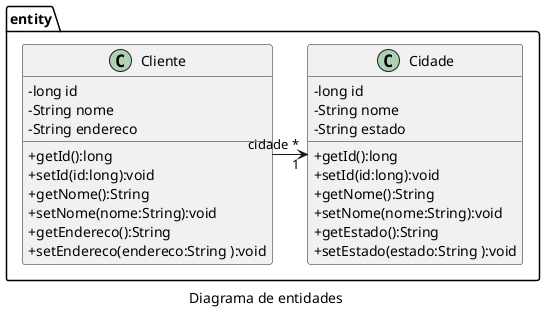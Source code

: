 @startuml
skinparam classAttributeIconSize 0
caption Diagrama de entidades
namespace entity {
    class Cliente {
        - long id
        - String nome
        - String endereco

        + getId():long
        + setId(id:long):void
        + getNome():String
        + setNome(nome:String):void
        + getEndereco():String
        + setEndereco(endereco:String ):void
        
    }
    class Cidade {
        - long id
        - String nome
        - String estado

        + getId():long
        + setId(id:long):void
        + getNome():String
        + setNome(nome:String):void
        + getEstado():String
        + setEstado(estado:String ):void
        
    }
    Cliente "cidade *" -> "1" Cidade
}
@enduml